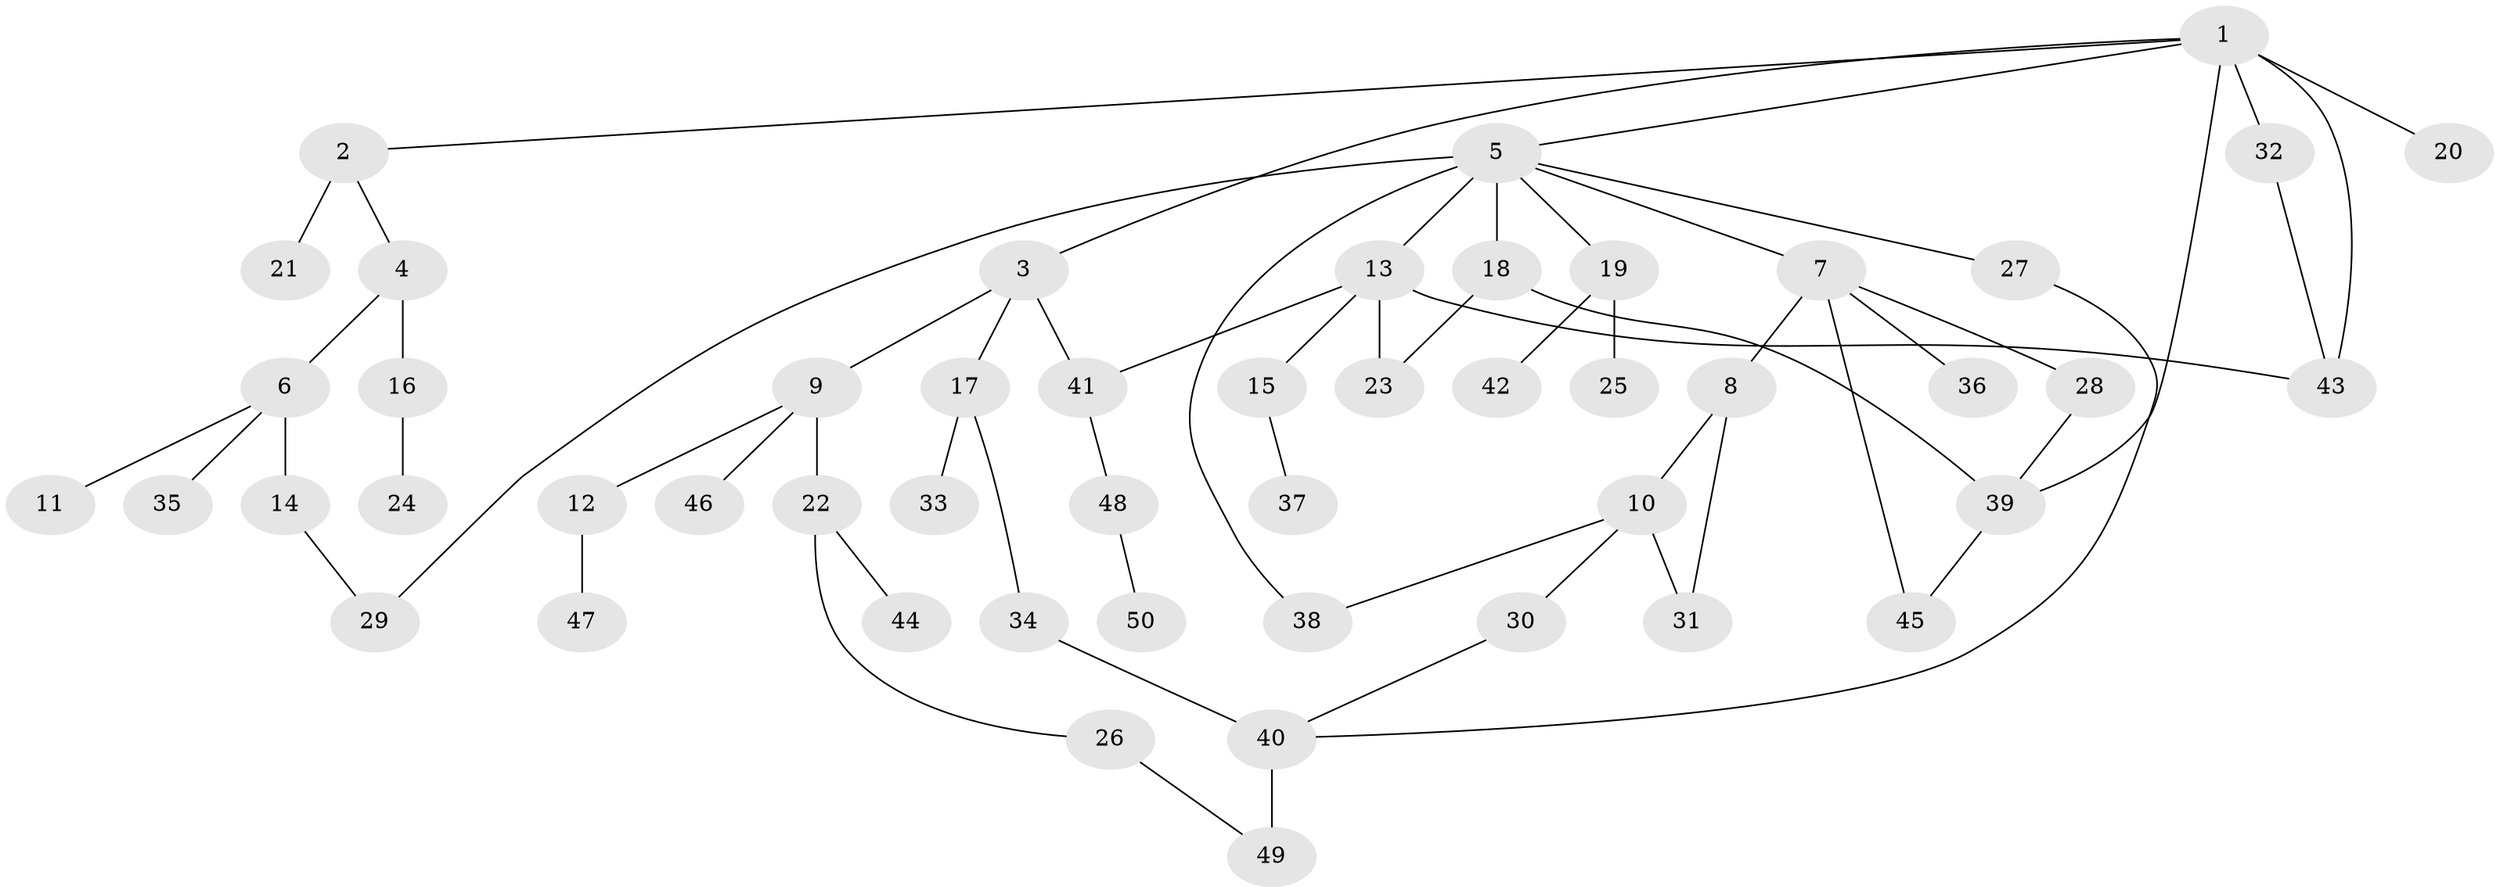 // original degree distribution, {7: 0.02040816326530612, 5: 0.030612244897959183, 4: 0.07142857142857142, 3: 0.1326530612244898, 6: 0.04081632653061224, 2: 0.3163265306122449, 1: 0.3877551020408163}
// Generated by graph-tools (version 1.1) at 2025/49/03/04/25 22:49:06]
// undirected, 50 vertices, 62 edges
graph export_dot {
  node [color=gray90,style=filled];
  1;
  2;
  3;
  4;
  5;
  6;
  7;
  8;
  9;
  10;
  11;
  12;
  13;
  14;
  15;
  16;
  17;
  18;
  19;
  20;
  21;
  22;
  23;
  24;
  25;
  26;
  27;
  28;
  29;
  30;
  31;
  32;
  33;
  34;
  35;
  36;
  37;
  38;
  39;
  40;
  41;
  42;
  43;
  44;
  45;
  46;
  47;
  48;
  49;
  50;
  1 -- 2 [weight=1.0];
  1 -- 3 [weight=1.0];
  1 -- 5 [weight=1.0];
  1 -- 20 [weight=1.0];
  1 -- 32 [weight=2.0];
  1 -- 39 [weight=1.0];
  1 -- 43 [weight=1.0];
  2 -- 4 [weight=1.0];
  2 -- 21 [weight=2.0];
  3 -- 9 [weight=1.0];
  3 -- 17 [weight=1.0];
  3 -- 41 [weight=1.0];
  4 -- 6 [weight=1.0];
  4 -- 16 [weight=1.0];
  5 -- 7 [weight=1.0];
  5 -- 13 [weight=1.0];
  5 -- 18 [weight=2.0];
  5 -- 19 [weight=1.0];
  5 -- 27 [weight=1.0];
  5 -- 29 [weight=1.0];
  5 -- 38 [weight=1.0];
  6 -- 11 [weight=1.0];
  6 -- 14 [weight=2.0];
  6 -- 35 [weight=1.0];
  7 -- 8 [weight=1.0];
  7 -- 28 [weight=1.0];
  7 -- 36 [weight=1.0];
  7 -- 45 [weight=1.0];
  8 -- 10 [weight=2.0];
  8 -- 31 [weight=1.0];
  9 -- 12 [weight=1.0];
  9 -- 22 [weight=2.0];
  9 -- 46 [weight=1.0];
  10 -- 30 [weight=1.0];
  10 -- 31 [weight=1.0];
  10 -- 38 [weight=1.0];
  12 -- 47 [weight=1.0];
  13 -- 15 [weight=1.0];
  13 -- 23 [weight=1.0];
  13 -- 41 [weight=1.0];
  13 -- 43 [weight=1.0];
  14 -- 29 [weight=1.0];
  15 -- 37 [weight=1.0];
  16 -- 24 [weight=1.0];
  17 -- 33 [weight=1.0];
  17 -- 34 [weight=1.0];
  18 -- 23 [weight=1.0];
  18 -- 39 [weight=1.0];
  19 -- 25 [weight=1.0];
  19 -- 42 [weight=1.0];
  22 -- 26 [weight=1.0];
  22 -- 44 [weight=1.0];
  26 -- 49 [weight=1.0];
  27 -- 40 [weight=1.0];
  28 -- 39 [weight=1.0];
  30 -- 40 [weight=1.0];
  32 -- 43 [weight=1.0];
  34 -- 40 [weight=1.0];
  39 -- 45 [weight=1.0];
  40 -- 49 [weight=2.0];
  41 -- 48 [weight=1.0];
  48 -- 50 [weight=1.0];
}

